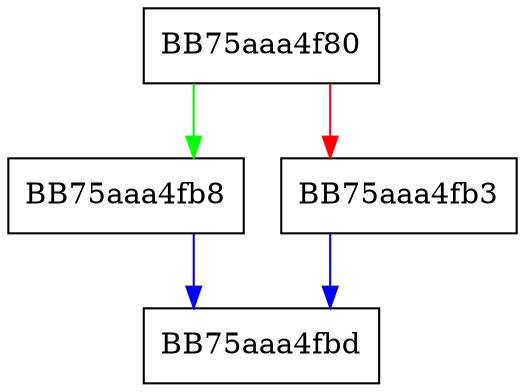 digraph RpfAPI_PEVersionStringRVA {
  node [shape="box"];
  graph [splines=ortho];
  BB75aaa4f80 -> BB75aaa4fb8 [color="green"];
  BB75aaa4f80 -> BB75aaa4fb3 [color="red"];
  BB75aaa4fb3 -> BB75aaa4fbd [color="blue"];
  BB75aaa4fb8 -> BB75aaa4fbd [color="blue"];
}
